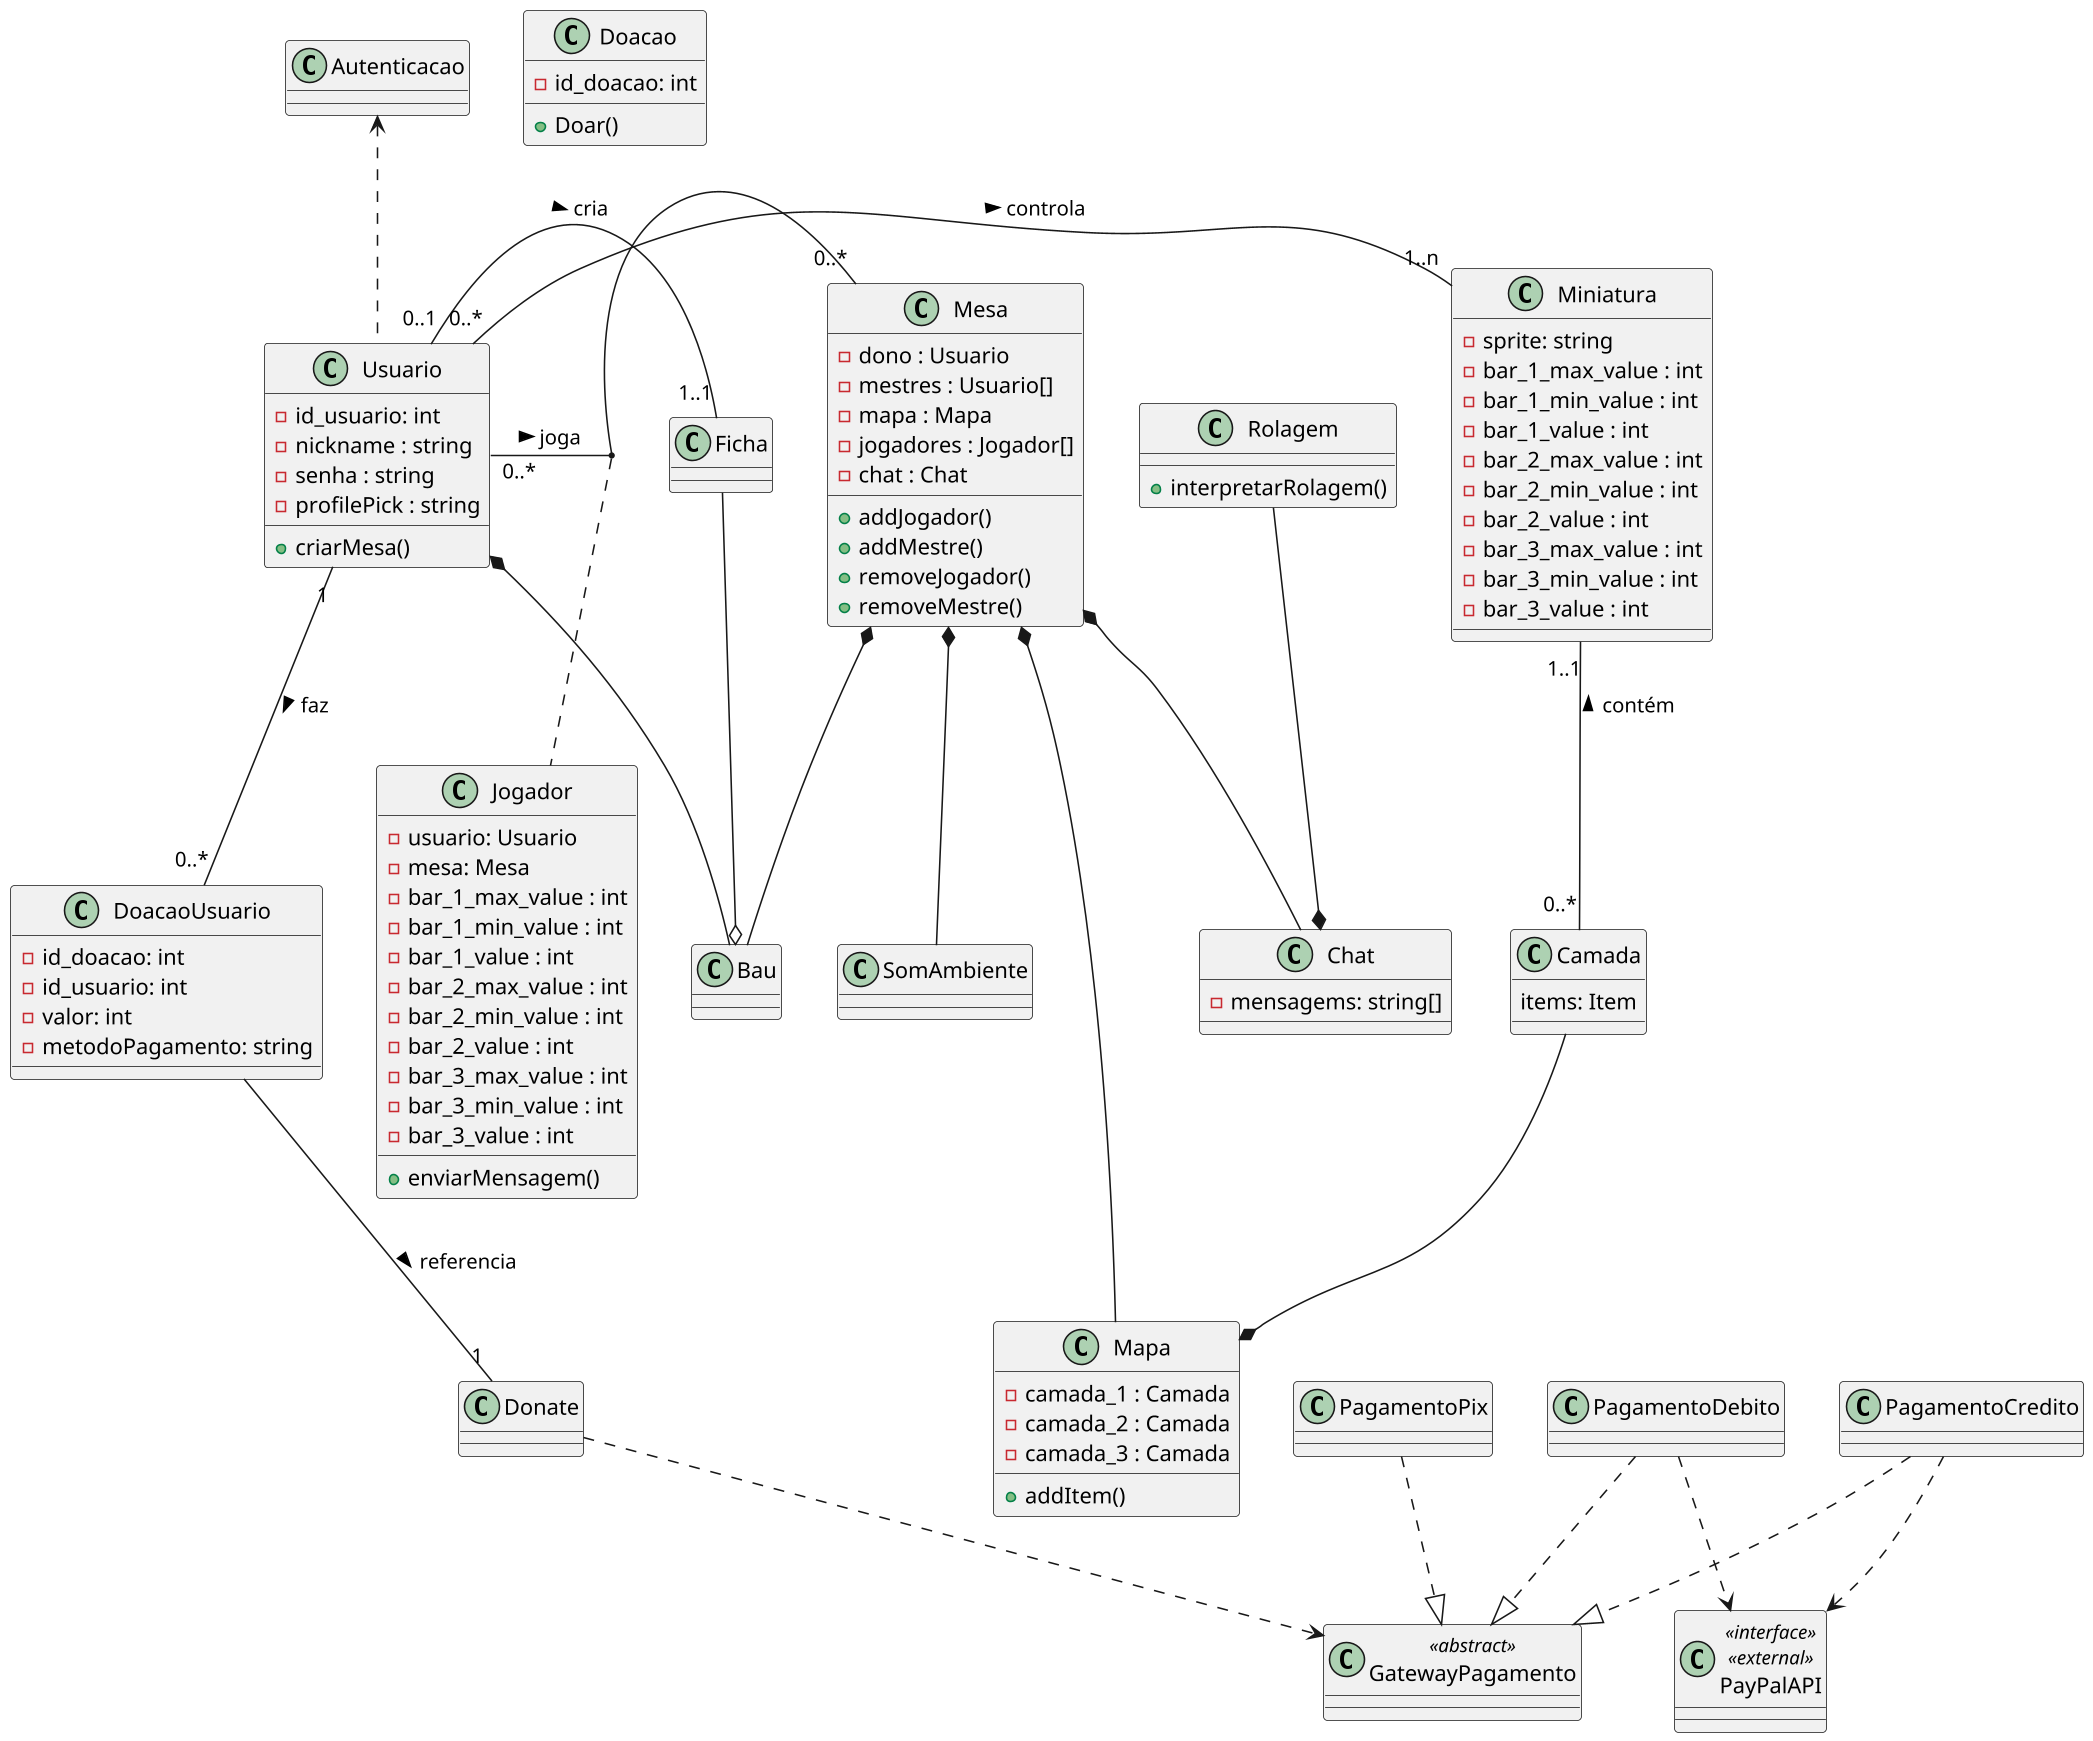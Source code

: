 @startuml Nexus
skinparam dpi 150

class Usuario{
    -id_usuario: int
    -nickname : string
    -senha : string
    -profilePick : string
    +criarMesa()
}
class Ficha
class Jogador {
    -usuario: Usuario
    -mesa: Mesa
    -bar_1_max_value : int 
    -bar_1_min_value : int
    -bar_1_value : int
    -bar_2_max_value : int 
    -bar_2_min_value : int
    -bar_2_value : int
    -bar_3_max_value : int 
    -bar_3_min_value : int
    -bar_3_value : int
    +enviarMensagem()
}
class Bau
class Mesa {
    -dono : Usuario
    -mestres : Usuario[]
    -mapa : Mapa
    -jogadores : Jogador[]
    -chat : Chat
    +addJogador()
    +addMestre()
    +removeJogador()
    +removeMestre()
}
class Mapa {
    -camada_1 : Camada
    -camada_2 : Camada
    -camada_3 : Camada
    +addItem()
}
class Camada{
    items: Item
}
class Miniatura {
    -sprite: string
    -bar_1_max_value : int 
    -bar_1_min_value : int
    -bar_1_value : int
    -bar_2_max_value : int 
    -bar_2_min_value : int
    -bar_2_value : int
    -bar_3_max_value : int 
    -bar_3_min_value : int
    -bar_3_value : int
}
class SomAmbiente
class Chat {
    -mensagems: string[]
}
class Rolagem {
    +interpretarRolagem()
}
class Doacao{
    -id_doacao: int
    +Doar()
}
class DoacaoUsuario{
    -id_doacao: int
    -id_usuario: int
    -valor: int
    -metodoPagamento: string
}
class Autenticacao
class GatewayPagamento <<abstract>>
class PayPalAPI <<interface>> <<external>>

together{
    class PagamentoDebito
    class PagamentoPix
    class PagamentoCredito
}

Usuario "0..1" - "1..1" Ficha : cria >
Ficha -o Bau
Mesa *-- Bau
Mesa *-- SomAmbiente
Mesa *-- Mapa
Camada --* Mapa
Miniatura "1..1" -- "0..*" Camada : < contém
Usuario "0..*" - "1..n" Miniatura : controla >
Mesa *-- Chat
Rolagem --* Chat
Usuario "0..*" - "0..*" Mesa : joga >
(Usuario, Mesa) .. Jogador
Usuario *- Bau
Usuario "1" -- "0..*" DoacaoUsuario : faz >
DoacaoUsuario -- "1" Donate : referencia >
Autenticacao <.. Usuario
Donate ..> GatewayPagamento
PagamentoCredito ..|> GatewayPagamento
PagamentoDebito ..|> GatewayPagamento
PagamentoPix ..|> GatewayPagamento
PagamentoDebito ..> PayPalAPI
PagamentoCredito ..> PayPalAPI
@enduml